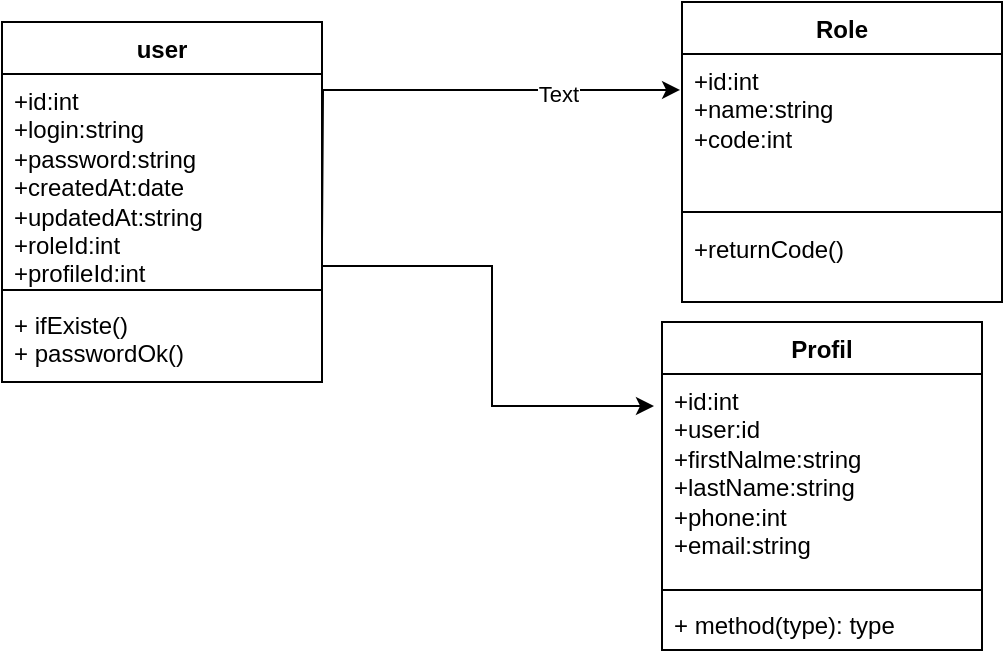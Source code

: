 <mxfile version="26.0.1">
  <diagram name="Page-1" id="LXkwv8Eleto9B9SRbuWE">
    <mxGraphModel dx="1221" dy="733" grid="1" gridSize="10" guides="1" tooltips="1" connect="1" arrows="1" fold="1" page="1" pageScale="1" pageWidth="827" pageHeight="1169" math="0" shadow="0">
      <root>
        <mxCell id="0" />
        <mxCell id="1" parent="0" />
        <mxCell id="fxOWRYQQargrTOBfE-RS-1" value="user" style="swimlane;fontStyle=1;align=center;verticalAlign=top;childLayout=stackLayout;horizontal=1;startSize=26;horizontalStack=0;resizeParent=1;resizeParentMax=0;resizeLast=0;collapsible=1;marginBottom=0;whiteSpace=wrap;html=1;" vertex="1" parent="1">
          <mxGeometry x="60" y="50" width="160" height="180" as="geometry" />
        </mxCell>
        <mxCell id="fxOWRYQQargrTOBfE-RS-2" value="&lt;div&gt;+id:int&lt;/div&gt;&lt;div&gt;+login:string&lt;/div&gt;&lt;div&gt;+password:string&lt;/div&gt;&lt;div&gt;+createdAt:date&lt;/div&gt;&lt;div&gt;+updatedAt:string&lt;br&gt;&lt;/div&gt;&lt;div&gt;+roleId:int&lt;/div&gt;&lt;div&gt;+profileId:int&lt;br&gt;&lt;/div&gt;" style="text;strokeColor=none;fillColor=none;align=left;verticalAlign=top;spacingLeft=4;spacingRight=4;overflow=hidden;rotatable=0;points=[[0,0.5],[1,0.5]];portConstraint=eastwest;whiteSpace=wrap;html=1;" vertex="1" parent="fxOWRYQQargrTOBfE-RS-1">
          <mxGeometry y="26" width="160" height="104" as="geometry" />
        </mxCell>
        <mxCell id="fxOWRYQQargrTOBfE-RS-3" value="" style="line;strokeWidth=1;fillColor=none;align=left;verticalAlign=middle;spacingTop=-1;spacingLeft=3;spacingRight=3;rotatable=0;labelPosition=right;points=[];portConstraint=eastwest;strokeColor=inherit;" vertex="1" parent="fxOWRYQQargrTOBfE-RS-1">
          <mxGeometry y="130" width="160" height="8" as="geometry" />
        </mxCell>
        <mxCell id="fxOWRYQQargrTOBfE-RS-4" value="&lt;div&gt;+ ifExiste()&lt;/div&gt;&lt;div&gt;+ passwordOk()&lt;/div&gt;&lt;div&gt;&lt;br&gt;&lt;/div&gt;" style="text;strokeColor=none;fillColor=none;align=left;verticalAlign=top;spacingLeft=4;spacingRight=4;overflow=hidden;rotatable=0;points=[[0,0.5],[1,0.5]];portConstraint=eastwest;whiteSpace=wrap;html=1;" vertex="1" parent="fxOWRYQQargrTOBfE-RS-1">
          <mxGeometry y="138" width="160" height="42" as="geometry" />
        </mxCell>
        <mxCell id="fxOWRYQQargrTOBfE-RS-15" value="Role" style="swimlane;fontStyle=1;align=center;verticalAlign=top;childLayout=stackLayout;horizontal=1;startSize=26;horizontalStack=0;resizeParent=1;resizeParentMax=0;resizeLast=0;collapsible=1;marginBottom=0;whiteSpace=wrap;html=1;" vertex="1" parent="1">
          <mxGeometry x="400" y="40" width="160" height="150" as="geometry" />
        </mxCell>
        <mxCell id="fxOWRYQQargrTOBfE-RS-16" value="&lt;div&gt;+id:int&lt;/div&gt;&lt;div&gt;+name:string&lt;/div&gt;&lt;div&gt;+code:int&lt;br&gt;&lt;/div&gt;" style="text;strokeColor=none;fillColor=none;align=left;verticalAlign=top;spacingLeft=4;spacingRight=4;overflow=hidden;rotatable=0;points=[[0,0.5],[1,0.5]];portConstraint=eastwest;whiteSpace=wrap;html=1;" vertex="1" parent="fxOWRYQQargrTOBfE-RS-15">
          <mxGeometry y="26" width="160" height="74" as="geometry" />
        </mxCell>
        <mxCell id="fxOWRYQQargrTOBfE-RS-17" value="" style="line;strokeWidth=1;fillColor=none;align=left;verticalAlign=middle;spacingTop=-1;spacingLeft=3;spacingRight=3;rotatable=0;labelPosition=right;points=[];portConstraint=eastwest;strokeColor=inherit;" vertex="1" parent="fxOWRYQQargrTOBfE-RS-15">
          <mxGeometry y="100" width="160" height="10" as="geometry" />
        </mxCell>
        <mxCell id="fxOWRYQQargrTOBfE-RS-18" value="+returnCode()" style="text;strokeColor=none;fillColor=none;align=left;verticalAlign=top;spacingLeft=4;spacingRight=4;overflow=hidden;rotatable=0;points=[[0,0.5],[1,0.5]];portConstraint=eastwest;whiteSpace=wrap;html=1;" vertex="1" parent="fxOWRYQQargrTOBfE-RS-15">
          <mxGeometry y="110" width="160" height="40" as="geometry" />
        </mxCell>
        <mxCell id="fxOWRYQQargrTOBfE-RS-19" style="edgeStyle=orthogonalEdgeStyle;rounded=0;orthogonalLoop=1;jettySize=auto;html=1;entryX=-0.006;entryY=0.243;entryDx=0;entryDy=0;entryPerimeter=0;" edge="1" parent="1" target="fxOWRYQQargrTOBfE-RS-16">
          <mxGeometry relative="1" as="geometry">
            <mxPoint x="220" y="160" as="sourcePoint" />
          </mxGeometry>
        </mxCell>
        <mxCell id="fxOWRYQQargrTOBfE-RS-27" value="Text" style="edgeLabel;html=1;align=center;verticalAlign=middle;resizable=0;points=[];" vertex="1" connectable="0" parent="fxOWRYQQargrTOBfE-RS-19">
          <mxGeometry x="0.514" y="-2" relative="1" as="geometry">
            <mxPoint x="1" as="offset" />
          </mxGeometry>
        </mxCell>
        <mxCell id="fxOWRYQQargrTOBfE-RS-20" value="Profil" style="swimlane;fontStyle=1;align=center;verticalAlign=top;childLayout=stackLayout;horizontal=1;startSize=26;horizontalStack=0;resizeParent=1;resizeParentMax=0;resizeLast=0;collapsible=1;marginBottom=0;whiteSpace=wrap;html=1;" vertex="1" parent="1">
          <mxGeometry x="390" y="200" width="160" height="164" as="geometry" />
        </mxCell>
        <mxCell id="fxOWRYQQargrTOBfE-RS-21" value="&lt;div&gt;+id:int&lt;/div&gt;&lt;div&gt;+user:id&lt;br&gt;&lt;/div&gt;&lt;div&gt;+firstNalme:string&lt;/div&gt;&lt;div&gt;+lastName:string&lt;/div&gt;&lt;div&gt;+phone:int&lt;/div&gt;&lt;div&gt;+email:string&lt;/div&gt;&lt;div&gt;&lt;br&gt;&lt;/div&gt;" style="text;strokeColor=none;fillColor=none;align=left;verticalAlign=top;spacingLeft=4;spacingRight=4;overflow=hidden;rotatable=0;points=[[0,0.5],[1,0.5]];portConstraint=eastwest;whiteSpace=wrap;html=1;" vertex="1" parent="fxOWRYQQargrTOBfE-RS-20">
          <mxGeometry y="26" width="160" height="104" as="geometry" />
        </mxCell>
        <mxCell id="fxOWRYQQargrTOBfE-RS-22" value="" style="line;strokeWidth=1;fillColor=none;align=left;verticalAlign=middle;spacingTop=-1;spacingLeft=3;spacingRight=3;rotatable=0;labelPosition=right;points=[];portConstraint=eastwest;strokeColor=inherit;" vertex="1" parent="fxOWRYQQargrTOBfE-RS-20">
          <mxGeometry y="130" width="160" height="8" as="geometry" />
        </mxCell>
        <mxCell id="fxOWRYQQargrTOBfE-RS-23" value="+ method(type): type" style="text;strokeColor=none;fillColor=none;align=left;verticalAlign=top;spacingLeft=4;spacingRight=4;overflow=hidden;rotatable=0;points=[[0,0.5],[1,0.5]];portConstraint=eastwest;whiteSpace=wrap;html=1;" vertex="1" parent="fxOWRYQQargrTOBfE-RS-20">
          <mxGeometry y="138" width="160" height="26" as="geometry" />
        </mxCell>
        <mxCell id="fxOWRYQQargrTOBfE-RS-26" style="edgeStyle=orthogonalEdgeStyle;rounded=0;orthogonalLoop=1;jettySize=auto;html=1;exitX=1;exitY=0.923;exitDx=0;exitDy=0;entryX=-0.025;entryY=0.154;entryDx=0;entryDy=0;entryPerimeter=0;exitPerimeter=0;" edge="1" parent="1" source="fxOWRYQQargrTOBfE-RS-2" target="fxOWRYQQargrTOBfE-RS-21">
          <mxGeometry relative="1" as="geometry" />
        </mxCell>
      </root>
    </mxGraphModel>
  </diagram>
</mxfile>

